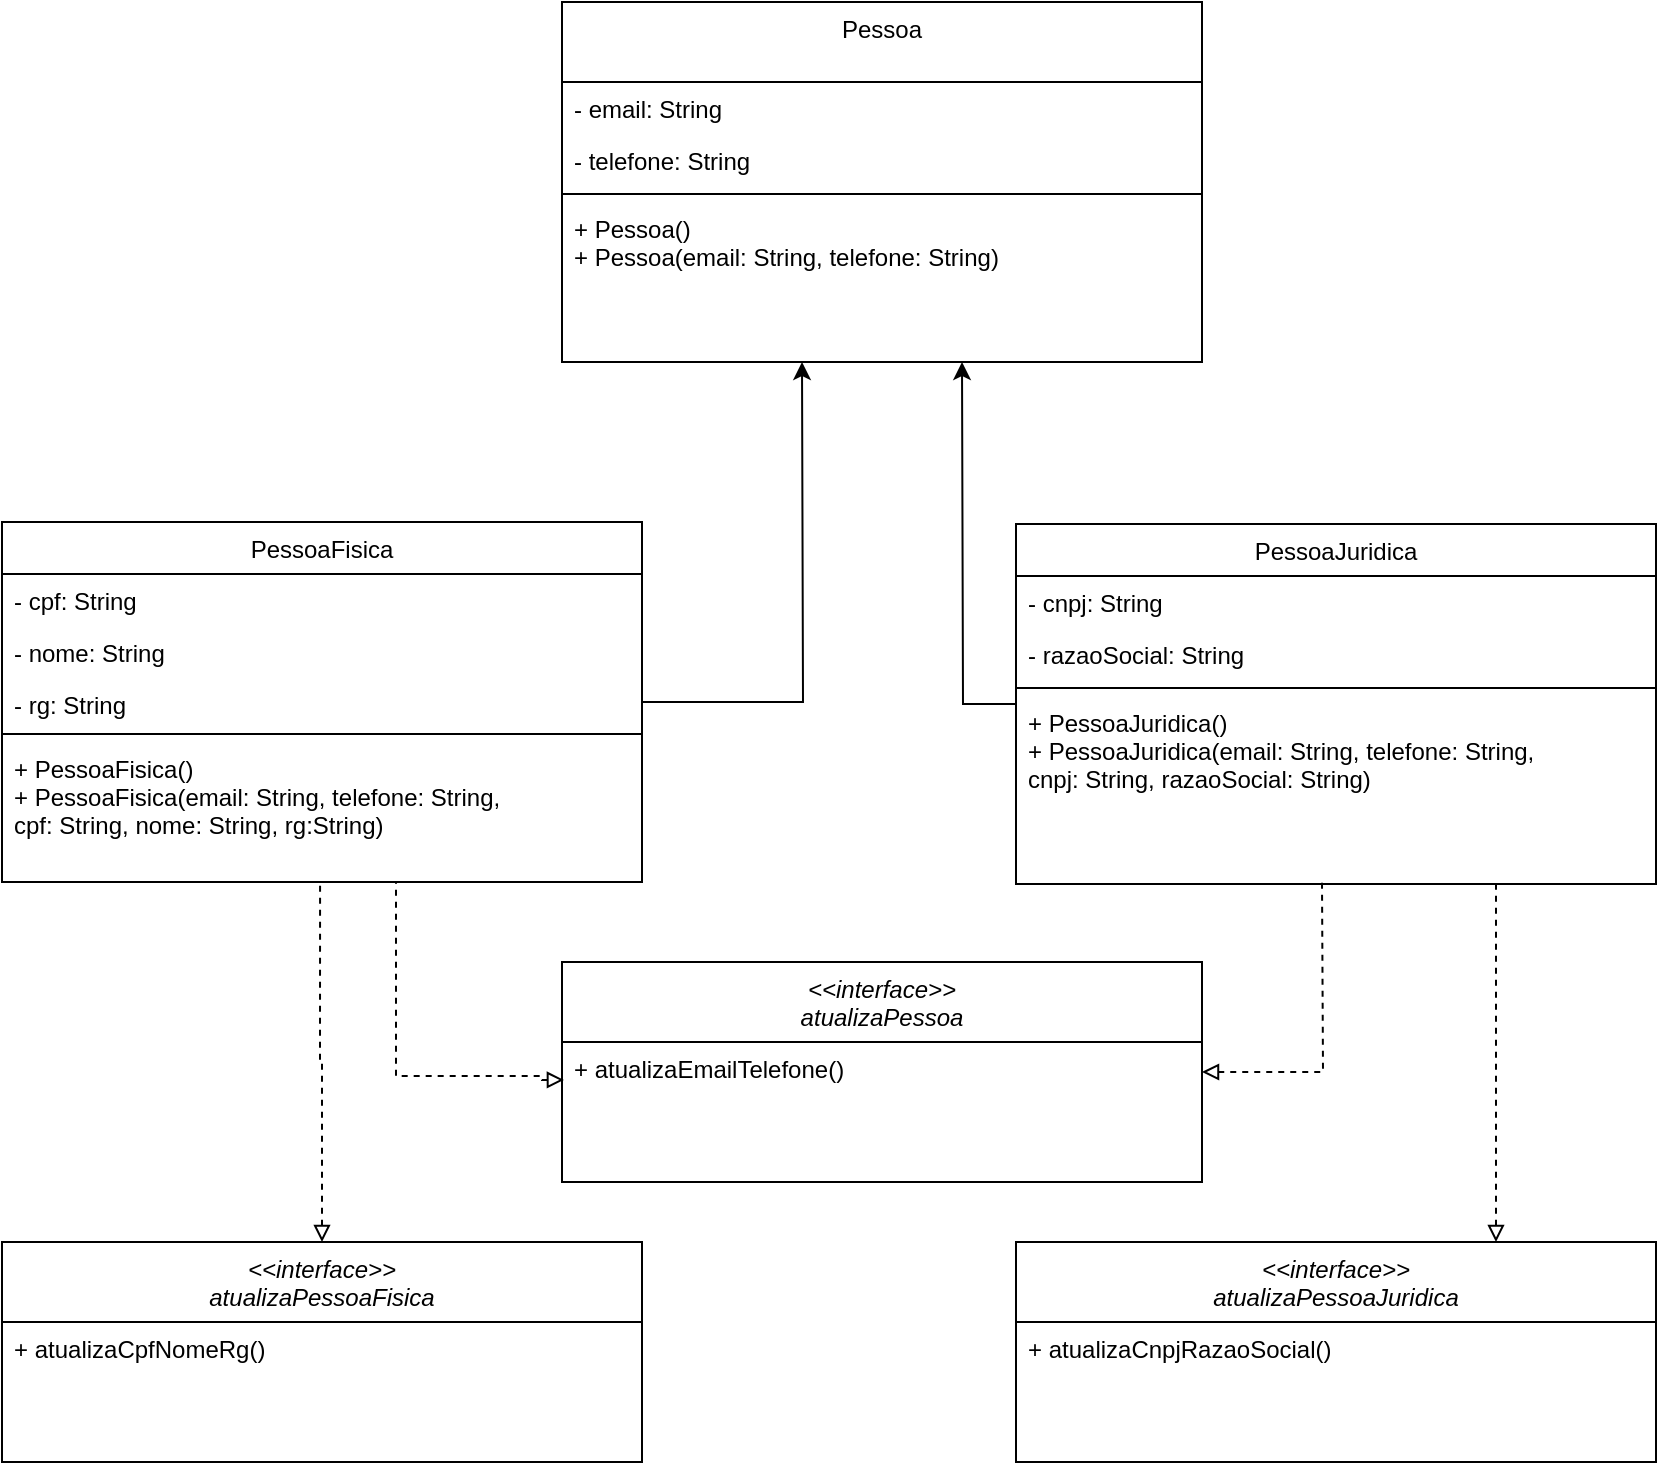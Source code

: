 <mxfile version="20.2.7" type="device"><diagram id="C5RBs43oDa-KdzZeNtuy" name="Page-1"><mxGraphModel dx="1102" dy="582" grid="1" gridSize="10" guides="1" tooltips="1" connect="1" arrows="1" fold="1" page="1" pageScale="1" pageWidth="827" pageHeight="1169" math="0" shadow="0"><root><mxCell id="WIyWlLk6GJQsqaUBKTNV-0"/><mxCell id="WIyWlLk6GJQsqaUBKTNV-1" parent="WIyWlLk6GJQsqaUBKTNV-0"/><mxCell id="U_P-2mXMXj5yBhtPmMDj-0" value="Pessoa&#10;" style="swimlane;fontStyle=0;align=center;verticalAlign=top;childLayout=stackLayout;horizontal=1;startSize=40;horizontalStack=0;resizeParent=1;resizeLast=0;collapsible=1;marginBottom=0;rounded=0;shadow=0;strokeWidth=1;" parent="WIyWlLk6GJQsqaUBKTNV-1" vertex="1"><mxGeometry x="280" y="20" width="320" height="180" as="geometry"><mxRectangle x="230" y="140" width="160" height="26" as="alternateBounds"/></mxGeometry></mxCell><mxCell id="U_P-2mXMXj5yBhtPmMDj-1" value="- email: String" style="text;align=left;verticalAlign=top;spacingLeft=4;spacingRight=4;overflow=hidden;rotatable=0;points=[[0,0.5],[1,0.5]];portConstraint=eastwest;" parent="U_P-2mXMXj5yBhtPmMDj-0" vertex="1"><mxGeometry y="40" width="320" height="26" as="geometry"/></mxCell><mxCell id="U_P-2mXMXj5yBhtPmMDj-2" value="- telefone: String" style="text;align=left;verticalAlign=top;spacingLeft=4;spacingRight=4;overflow=hidden;rotatable=0;points=[[0,0.5],[1,0.5]];portConstraint=eastwest;rounded=0;shadow=0;html=0;" parent="U_P-2mXMXj5yBhtPmMDj-0" vertex="1"><mxGeometry y="66" width="320" height="26" as="geometry"/></mxCell><mxCell id="U_P-2mXMXj5yBhtPmMDj-4" value="" style="line;html=1;strokeWidth=1;align=left;verticalAlign=middle;spacingTop=-1;spacingLeft=3;spacingRight=3;rotatable=0;labelPosition=right;points=[];portConstraint=eastwest;" parent="U_P-2mXMXj5yBhtPmMDj-0" vertex="1"><mxGeometry y="92" width="320" height="8" as="geometry"/></mxCell><mxCell id="U_P-2mXMXj5yBhtPmMDj-5" value="+ Pessoa()&#10;+ Pessoa(email: String, telefone: String)" style="text;align=left;verticalAlign=top;spacingLeft=4;spacingRight=4;overflow=hidden;rotatable=0;points=[[0,0.5],[1,0.5]];portConstraint=eastwest;" parent="U_P-2mXMXj5yBhtPmMDj-0" vertex="1"><mxGeometry y="100" width="320" height="70" as="geometry"/></mxCell><mxCell id="U_P-2mXMXj5yBhtPmMDj-19" value="" style="edgeStyle=orthogonalEdgeStyle;rounded=0;orthogonalLoop=1;jettySize=auto;html=1;" parent="WIyWlLk6GJQsqaUBKTNV-1" source="U_P-2mXMXj5yBhtPmMDj-6" edge="1"><mxGeometry relative="1" as="geometry"><mxPoint x="400" y="200" as="targetPoint"/></mxGeometry></mxCell><mxCell id="U_P-2mXMXj5yBhtPmMDj-6" value="PessoaFisica" style="swimlane;fontStyle=0;align=center;verticalAlign=top;childLayout=stackLayout;horizontal=1;startSize=26;horizontalStack=0;resizeParent=1;resizeLast=0;collapsible=1;marginBottom=0;rounded=0;shadow=0;strokeWidth=1;" parent="WIyWlLk6GJQsqaUBKTNV-1" vertex="1"><mxGeometry y="280" width="320" height="180" as="geometry"><mxRectangle x="230" y="140" width="160" height="26" as="alternateBounds"/></mxGeometry></mxCell><mxCell id="U_P-2mXMXj5yBhtPmMDj-7" value="- cpf: String" style="text;align=left;verticalAlign=top;spacingLeft=4;spacingRight=4;overflow=hidden;rotatable=0;points=[[0,0.5],[1,0.5]];portConstraint=eastwest;" parent="U_P-2mXMXj5yBhtPmMDj-6" vertex="1"><mxGeometry y="26" width="320" height="26" as="geometry"/></mxCell><mxCell id="U_P-2mXMXj5yBhtPmMDj-8" value="- nome: String" style="text;align=left;verticalAlign=top;spacingLeft=4;spacingRight=4;overflow=hidden;rotatable=0;points=[[0,0.5],[1,0.5]];portConstraint=eastwest;rounded=0;shadow=0;html=0;" parent="U_P-2mXMXj5yBhtPmMDj-6" vertex="1"><mxGeometry y="52" width="320" height="26" as="geometry"/></mxCell><mxCell id="U_P-2mXMXj5yBhtPmMDj-9" value="- rg: String&#10;" style="text;align=left;verticalAlign=top;spacingLeft=4;spacingRight=4;overflow=hidden;rotatable=0;points=[[0,0.5],[1,0.5]];portConstraint=eastwest;rounded=0;shadow=0;html=0;" parent="U_P-2mXMXj5yBhtPmMDj-6" vertex="1"><mxGeometry y="78" width="320" height="24" as="geometry"/></mxCell><mxCell id="U_P-2mXMXj5yBhtPmMDj-10" value="" style="line;html=1;strokeWidth=1;align=left;verticalAlign=middle;spacingTop=-1;spacingLeft=3;spacingRight=3;rotatable=0;labelPosition=right;points=[];portConstraint=eastwest;" parent="U_P-2mXMXj5yBhtPmMDj-6" vertex="1"><mxGeometry y="102" width="320" height="8" as="geometry"/></mxCell><mxCell id="U_P-2mXMXj5yBhtPmMDj-11" value="+ PessoaFisica()&#10;+ PessoaFisica(email: String, telefone: String, &#10;cpf: String, nome: String, rg:String)" style="text;align=left;verticalAlign=top;spacingLeft=4;spacingRight=4;overflow=hidden;rotatable=0;points=[[0,0.5],[1,0.5]];portConstraint=eastwest;" parent="U_P-2mXMXj5yBhtPmMDj-6" vertex="1"><mxGeometry y="110" width="320" height="70" as="geometry"/></mxCell><mxCell id="U_P-2mXMXj5yBhtPmMDj-22" value="" style="edgeStyle=orthogonalEdgeStyle;rounded=0;orthogonalLoop=1;jettySize=auto;html=1;" parent="WIyWlLk6GJQsqaUBKTNV-1" source="U_P-2mXMXj5yBhtPmMDj-12" edge="1"><mxGeometry relative="1" as="geometry"><mxPoint x="480" y="200" as="targetPoint"/></mxGeometry></mxCell><mxCell id="U_P-2mXMXj5yBhtPmMDj-12" value="PessoaJuridica" style="swimlane;fontStyle=0;align=center;verticalAlign=top;childLayout=stackLayout;horizontal=1;startSize=26;horizontalStack=0;resizeParent=1;resizeLast=0;collapsible=1;marginBottom=0;rounded=0;shadow=0;strokeWidth=1;" parent="WIyWlLk6GJQsqaUBKTNV-1" vertex="1"><mxGeometry x="507" y="281" width="320" height="180" as="geometry"><mxRectangle x="230" y="140" width="160" height="26" as="alternateBounds"/></mxGeometry></mxCell><mxCell id="U_P-2mXMXj5yBhtPmMDj-13" value="- cnpj: String" style="text;align=left;verticalAlign=top;spacingLeft=4;spacingRight=4;overflow=hidden;rotatable=0;points=[[0,0.5],[1,0.5]];portConstraint=eastwest;" parent="U_P-2mXMXj5yBhtPmMDj-12" vertex="1"><mxGeometry y="26" width="320" height="26" as="geometry"/></mxCell><mxCell id="U_P-2mXMXj5yBhtPmMDj-14" value="- razaoSocial: String" style="text;align=left;verticalAlign=top;spacingLeft=4;spacingRight=4;overflow=hidden;rotatable=0;points=[[0,0.5],[1,0.5]];portConstraint=eastwest;rounded=0;shadow=0;html=0;" parent="U_P-2mXMXj5yBhtPmMDj-12" vertex="1"><mxGeometry y="52" width="320" height="26" as="geometry"/></mxCell><mxCell id="U_P-2mXMXj5yBhtPmMDj-16" value="" style="line;html=1;strokeWidth=1;align=left;verticalAlign=middle;spacingTop=-1;spacingLeft=3;spacingRight=3;rotatable=0;labelPosition=right;points=[];portConstraint=eastwest;" parent="U_P-2mXMXj5yBhtPmMDj-12" vertex="1"><mxGeometry y="78" width="320" height="8" as="geometry"/></mxCell><mxCell id="U_P-2mXMXj5yBhtPmMDj-17" value="+ PessoaJuridica()&#10;+ PessoaJuridica(email: String, telefone: String, &#10;cnpj: String, razaoSocial: String)" style="text;align=left;verticalAlign=top;spacingLeft=4;spacingRight=4;overflow=hidden;rotatable=0;points=[[0,0.5],[1,0.5]];portConstraint=eastwest;" parent="U_P-2mXMXj5yBhtPmMDj-12" vertex="1"><mxGeometry y="86" width="320" height="70" as="geometry"/></mxCell><mxCell id="livmQe0wvIFE9TFZeeZ3-16" value="" style="edgeStyle=orthogonalEdgeStyle;rounded=0;orthogonalLoop=1;jettySize=auto;html=1;endArrow=none;endFill=0;dashed=1;startArrow=block;startFill=0;" parent="WIyWlLk6GJQsqaUBKTNV-1" source="livmQe0wvIFE9TFZeeZ3-0" edge="1"><mxGeometry relative="1" as="geometry"><mxPoint x="660" y="460" as="targetPoint"/></mxGeometry></mxCell><mxCell id="livmQe0wvIFE9TFZeeZ3-0" value="&lt;&lt;interface&gt;&gt;&#10;atualizaPessoa" style="swimlane;fontStyle=2;align=center;verticalAlign=top;childLayout=stackLayout;horizontal=1;startSize=40;horizontalStack=0;resizeParent=1;resizeLast=0;collapsible=1;marginBottom=0;rounded=0;shadow=0;strokeWidth=1;" parent="WIyWlLk6GJQsqaUBKTNV-1" vertex="1"><mxGeometry x="280" y="500" width="320" height="110" as="geometry"><mxRectangle x="230" y="140" width="160" height="26" as="alternateBounds"/></mxGeometry></mxCell><mxCell id="livmQe0wvIFE9TFZeeZ3-4" value="+ atualizaEmailTelefone()" style="text;align=left;verticalAlign=top;spacingLeft=4;spacingRight=4;overflow=hidden;rotatable=0;points=[[0,0.5],[1,0.5]];portConstraint=eastwest;horizontal=1;" parent="livmQe0wvIFE9TFZeeZ3-0" vertex="1"><mxGeometry y="40" width="320" height="70" as="geometry"/></mxCell><mxCell id="livmQe0wvIFE9TFZeeZ3-18" style="edgeStyle=orthogonalEdgeStyle;rounded=0;orthogonalLoop=1;jettySize=auto;html=1;exitX=0.5;exitY=0;exitDx=0;exitDy=0;entryX=0.497;entryY=1.014;entryDx=0;entryDy=0;entryPerimeter=0;endArrow=none;endFill=0;dashed=1;startArrow=block;startFill=0;" parent="WIyWlLk6GJQsqaUBKTNV-1" source="livmQe0wvIFE9TFZeeZ3-7" target="U_P-2mXMXj5yBhtPmMDj-11" edge="1"><mxGeometry relative="1" as="geometry"/></mxCell><mxCell id="livmQe0wvIFE9TFZeeZ3-7" value="&lt;&lt;interface&gt;&gt;&#10;atualizaPessoaFisica" style="swimlane;fontStyle=2;align=center;verticalAlign=top;childLayout=stackLayout;horizontal=1;startSize=40;horizontalStack=0;resizeParent=1;resizeLast=0;collapsible=1;marginBottom=0;rounded=0;shadow=0;strokeWidth=1;" parent="WIyWlLk6GJQsqaUBKTNV-1" vertex="1"><mxGeometry y="640" width="320" height="110" as="geometry"><mxRectangle x="230" y="140" width="160" height="26" as="alternateBounds"/></mxGeometry></mxCell><mxCell id="livmQe0wvIFE9TFZeeZ3-8" value="+ atualizaCpfNomeRg()" style="text;align=left;verticalAlign=top;spacingLeft=4;spacingRight=4;overflow=hidden;rotatable=0;points=[[0,0.5],[1,0.5]];portConstraint=eastwest;" parent="livmQe0wvIFE9TFZeeZ3-7" vertex="1"><mxGeometry y="40" width="320" height="70" as="geometry"/></mxCell><mxCell id="livmQe0wvIFE9TFZeeZ3-19" style="edgeStyle=orthogonalEdgeStyle;rounded=0;orthogonalLoop=1;jettySize=auto;html=1;exitX=0.75;exitY=0;exitDx=0;exitDy=0;entryX=0.75;entryY=1;entryDx=0;entryDy=0;endArrow=none;endFill=0;dashed=1;startArrow=block;startFill=0;" parent="WIyWlLk6GJQsqaUBKTNV-1" source="livmQe0wvIFE9TFZeeZ3-9" target="U_P-2mXMXj5yBhtPmMDj-12" edge="1"><mxGeometry relative="1" as="geometry"/></mxCell><mxCell id="livmQe0wvIFE9TFZeeZ3-9" value="&lt;&lt;interface&gt;&gt;&#10;atualizaPessoaJuridica" style="swimlane;fontStyle=2;align=center;verticalAlign=top;childLayout=stackLayout;horizontal=1;startSize=40;horizontalStack=0;resizeParent=1;resizeLast=0;collapsible=1;marginBottom=0;rounded=0;shadow=0;strokeWidth=1;" parent="WIyWlLk6GJQsqaUBKTNV-1" vertex="1"><mxGeometry x="507" y="640" width="320" height="110" as="geometry"><mxRectangle x="230" y="140" width="160" height="26" as="alternateBounds"/></mxGeometry></mxCell><mxCell id="livmQe0wvIFE9TFZeeZ3-10" value="+ atualizaCnpjRazaoSocial()" style="text;align=left;verticalAlign=top;spacingLeft=4;spacingRight=4;overflow=hidden;rotatable=0;points=[[0,0.5],[1,0.5]];portConstraint=eastwest;" parent="livmQe0wvIFE9TFZeeZ3-9" vertex="1"><mxGeometry y="40" width="320" height="70" as="geometry"/></mxCell><mxCell id="livmQe0wvIFE9TFZeeZ3-17" value="" style="edgeStyle=orthogonalEdgeStyle;rounded=0;orthogonalLoop=1;jettySize=auto;html=1;endArrow=none;endFill=0;exitX=0.003;exitY=0.271;exitDx=0;exitDy=0;exitPerimeter=0;dashed=1;startArrow=block;startFill=0;" parent="WIyWlLk6GJQsqaUBKTNV-1" source="livmQe0wvIFE9TFZeeZ3-4" target="U_P-2mXMXj5yBhtPmMDj-11" edge="1"><mxGeometry relative="1" as="geometry"><mxPoint x="170" y="565" as="sourcePoint"/><mxPoint x="230" y="470" as="targetPoint"/><Array as="points"><mxPoint x="270" y="559"/><mxPoint x="270" y="557"/><mxPoint x="197" y="557"/></Array></mxGeometry></mxCell></root></mxGraphModel></diagram></mxfile>